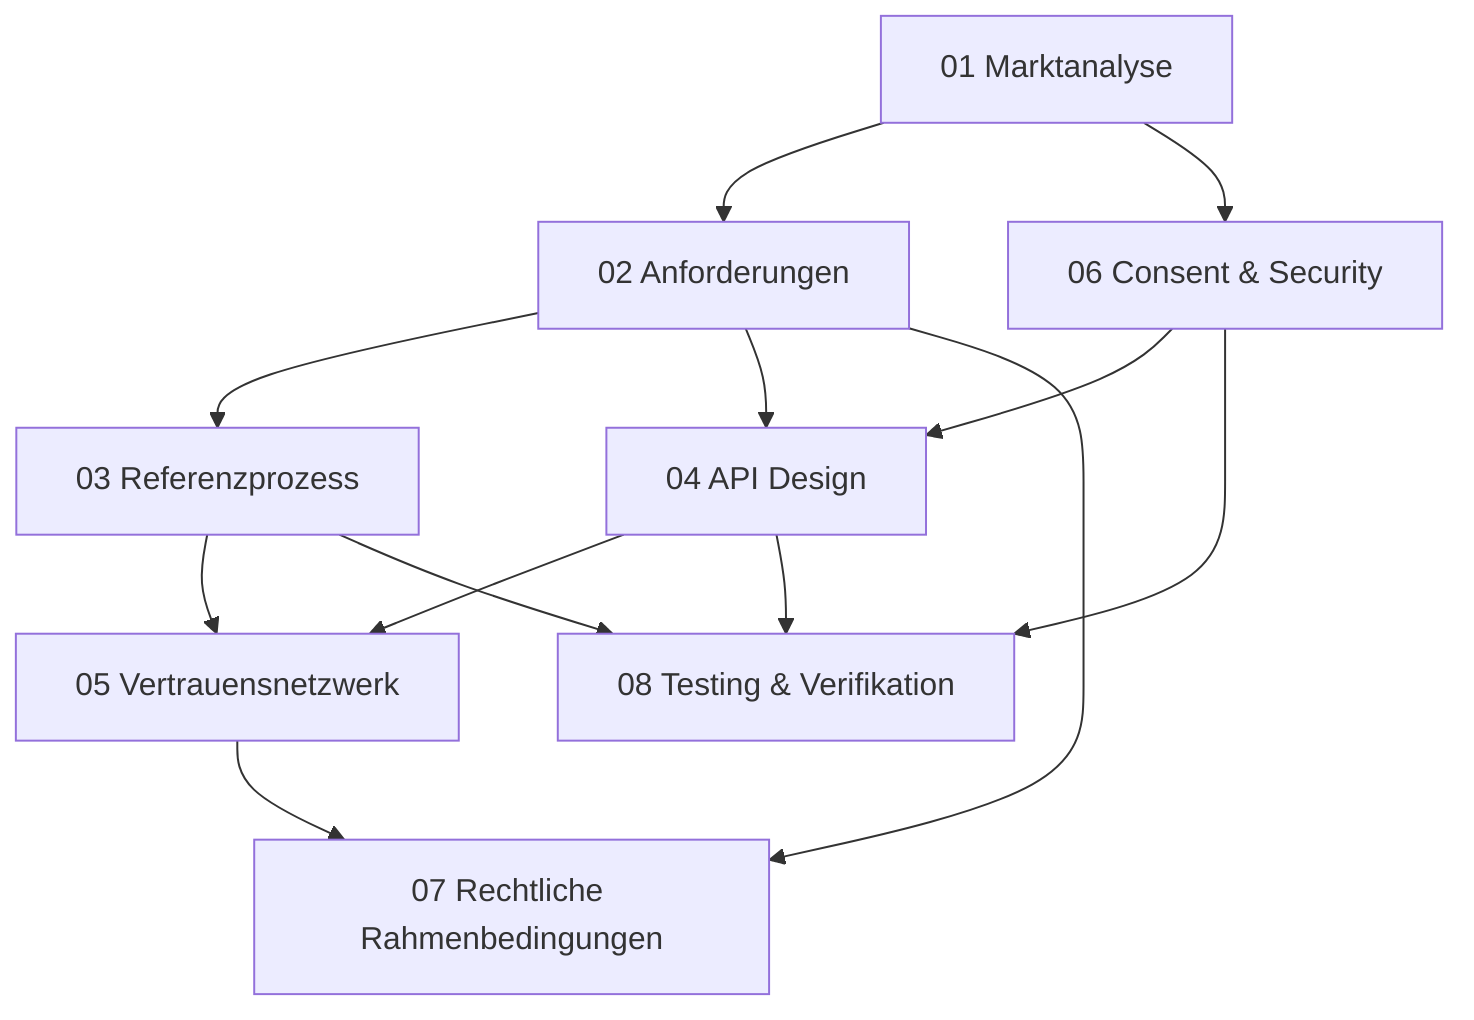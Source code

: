 graph TD
    A[01 Marktanalyse] --> B[02 Anforderungen]
    A --> C[06 Consent & Security]
    B --> D[03 Referenzprozess]
    B --> E[04 API Design]
    C --> E
    D --> F[05 Vertrauensnetzwerk]
    E --> F
    B --> G[07 Rechtliche Rahmenbedingungen]
    F --> G
    D --> H[08 Testing & Verifikation]
    E --> H
    C --> H